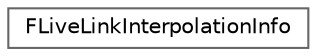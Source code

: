 digraph "Graphical Class Hierarchy"
{
 // INTERACTIVE_SVG=YES
 // LATEX_PDF_SIZE
  bgcolor="transparent";
  edge [fontname=Helvetica,fontsize=10,labelfontname=Helvetica,labelfontsize=10];
  node [fontname=Helvetica,fontsize=10,shape=box,height=0.2,width=0.4];
  rankdir="LR";
  Node0 [id="Node000000",label="FLiveLinkInterpolationInfo",height=0.2,width=0.4,color="grey40", fillcolor="white", style="filled",URL="$db/d43/structFLiveLinkInterpolationInfo.html",tooltip="Information about the interpolation that was done Used to give some cues to the caller about what's h..."];
}
